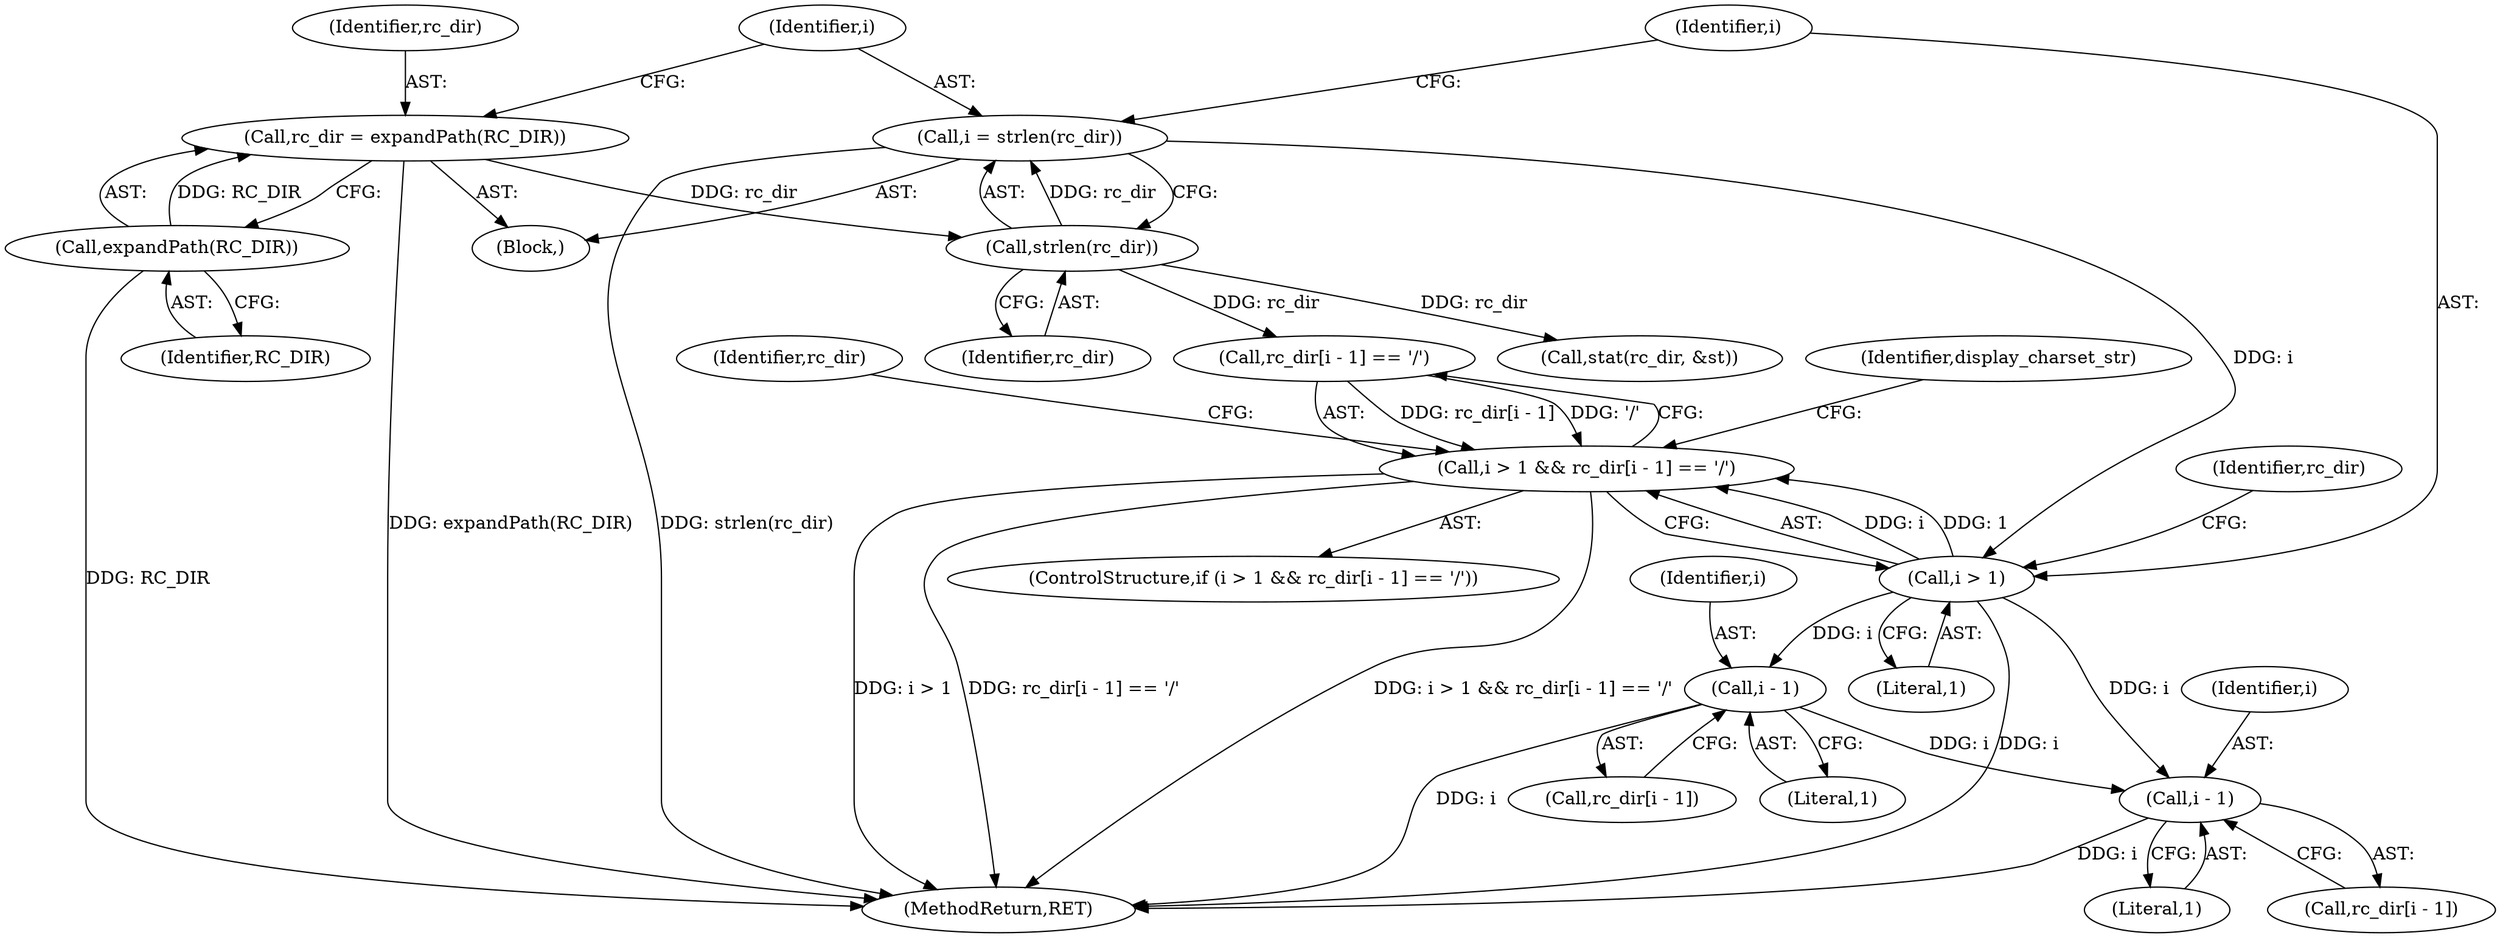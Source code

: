 digraph "0_w3m_18dcbadf2771cdb0c18509b14e4e73505b242753_0@API" {
"1000122" [label="(Call,i = strlen(rc_dir))"];
"1000124" [label="(Call,strlen(rc_dir))"];
"1000118" [label="(Call,rc_dir = expandPath(RC_DIR))"];
"1000120" [label="(Call,expandPath(RC_DIR))"];
"1000128" [label="(Call,i > 1)"];
"1000127" [label="(Call,i > 1 && rc_dir[i - 1] == '/')"];
"1000134" [label="(Call,i - 1)"];
"1000141" [label="(Call,i - 1)"];
"1000118" [label="(Call,rc_dir = expandPath(RC_DIR))"];
"1000126" [label="(ControlStructure,if (i > 1 && rc_dir[i - 1] == '/'))"];
"1000125" [label="(Identifier,rc_dir)"];
"1000134" [label="(Call,i - 1)"];
"1000119" [label="(Identifier,rc_dir)"];
"1000127" [label="(Call,i > 1 && rc_dir[i - 1] == '/')"];
"1000120" [label="(Call,expandPath(RC_DIR))"];
"1000132" [label="(Call,rc_dir[i - 1])"];
"1000123" [label="(Identifier,i)"];
"1000135" [label="(Identifier,i)"];
"1000131" [label="(Call,rc_dir[i - 1] == '/')"];
"1000139" [label="(Call,rc_dir[i - 1])"];
"1000322" [label="(MethodReturn,RET)"];
"1000130" [label="(Literal,1)"];
"1000136" [label="(Literal,1)"];
"1000142" [label="(Identifier,i)"];
"1000124" [label="(Call,strlen(rc_dir))"];
"1000133" [label="(Identifier,rc_dir)"];
"1000143" [label="(Literal,1)"];
"1000122" [label="(Call,i = strlen(rc_dir))"];
"1000156" [label="(Call,stat(rc_dir, &st))"];
"1000146" [label="(Identifier,display_charset_str)"];
"1000109" [label="(Block,)"];
"1000121" [label="(Identifier,RC_DIR)"];
"1000129" [label="(Identifier,i)"];
"1000141" [label="(Call,i - 1)"];
"1000140" [label="(Identifier,rc_dir)"];
"1000128" [label="(Call,i > 1)"];
"1000122" -> "1000109"  [label="AST: "];
"1000122" -> "1000124"  [label="CFG: "];
"1000123" -> "1000122"  [label="AST: "];
"1000124" -> "1000122"  [label="AST: "];
"1000129" -> "1000122"  [label="CFG: "];
"1000122" -> "1000322"  [label="DDG: strlen(rc_dir)"];
"1000124" -> "1000122"  [label="DDG: rc_dir"];
"1000122" -> "1000128"  [label="DDG: i"];
"1000124" -> "1000125"  [label="CFG: "];
"1000125" -> "1000124"  [label="AST: "];
"1000118" -> "1000124"  [label="DDG: rc_dir"];
"1000124" -> "1000131"  [label="DDG: rc_dir"];
"1000124" -> "1000156"  [label="DDG: rc_dir"];
"1000118" -> "1000109"  [label="AST: "];
"1000118" -> "1000120"  [label="CFG: "];
"1000119" -> "1000118"  [label="AST: "];
"1000120" -> "1000118"  [label="AST: "];
"1000123" -> "1000118"  [label="CFG: "];
"1000118" -> "1000322"  [label="DDG: expandPath(RC_DIR)"];
"1000120" -> "1000118"  [label="DDG: RC_DIR"];
"1000120" -> "1000121"  [label="CFG: "];
"1000121" -> "1000120"  [label="AST: "];
"1000120" -> "1000322"  [label="DDG: RC_DIR"];
"1000128" -> "1000127"  [label="AST: "];
"1000128" -> "1000130"  [label="CFG: "];
"1000129" -> "1000128"  [label="AST: "];
"1000130" -> "1000128"  [label="AST: "];
"1000133" -> "1000128"  [label="CFG: "];
"1000127" -> "1000128"  [label="CFG: "];
"1000128" -> "1000322"  [label="DDG: i"];
"1000128" -> "1000127"  [label="DDG: i"];
"1000128" -> "1000127"  [label="DDG: 1"];
"1000128" -> "1000134"  [label="DDG: i"];
"1000128" -> "1000141"  [label="DDG: i"];
"1000127" -> "1000126"  [label="AST: "];
"1000127" -> "1000131"  [label="CFG: "];
"1000131" -> "1000127"  [label="AST: "];
"1000140" -> "1000127"  [label="CFG: "];
"1000146" -> "1000127"  [label="CFG: "];
"1000127" -> "1000322"  [label="DDG: i > 1 && rc_dir[i - 1] == '/'"];
"1000127" -> "1000322"  [label="DDG: i > 1"];
"1000127" -> "1000322"  [label="DDG: rc_dir[i - 1] == '/'"];
"1000131" -> "1000127"  [label="DDG: rc_dir[i - 1]"];
"1000131" -> "1000127"  [label="DDG: '/'"];
"1000134" -> "1000132"  [label="AST: "];
"1000134" -> "1000136"  [label="CFG: "];
"1000135" -> "1000134"  [label="AST: "];
"1000136" -> "1000134"  [label="AST: "];
"1000132" -> "1000134"  [label="CFG: "];
"1000134" -> "1000322"  [label="DDG: i"];
"1000134" -> "1000141"  [label="DDG: i"];
"1000141" -> "1000139"  [label="AST: "];
"1000141" -> "1000143"  [label="CFG: "];
"1000142" -> "1000141"  [label="AST: "];
"1000143" -> "1000141"  [label="AST: "];
"1000139" -> "1000141"  [label="CFG: "];
"1000141" -> "1000322"  [label="DDG: i"];
}
